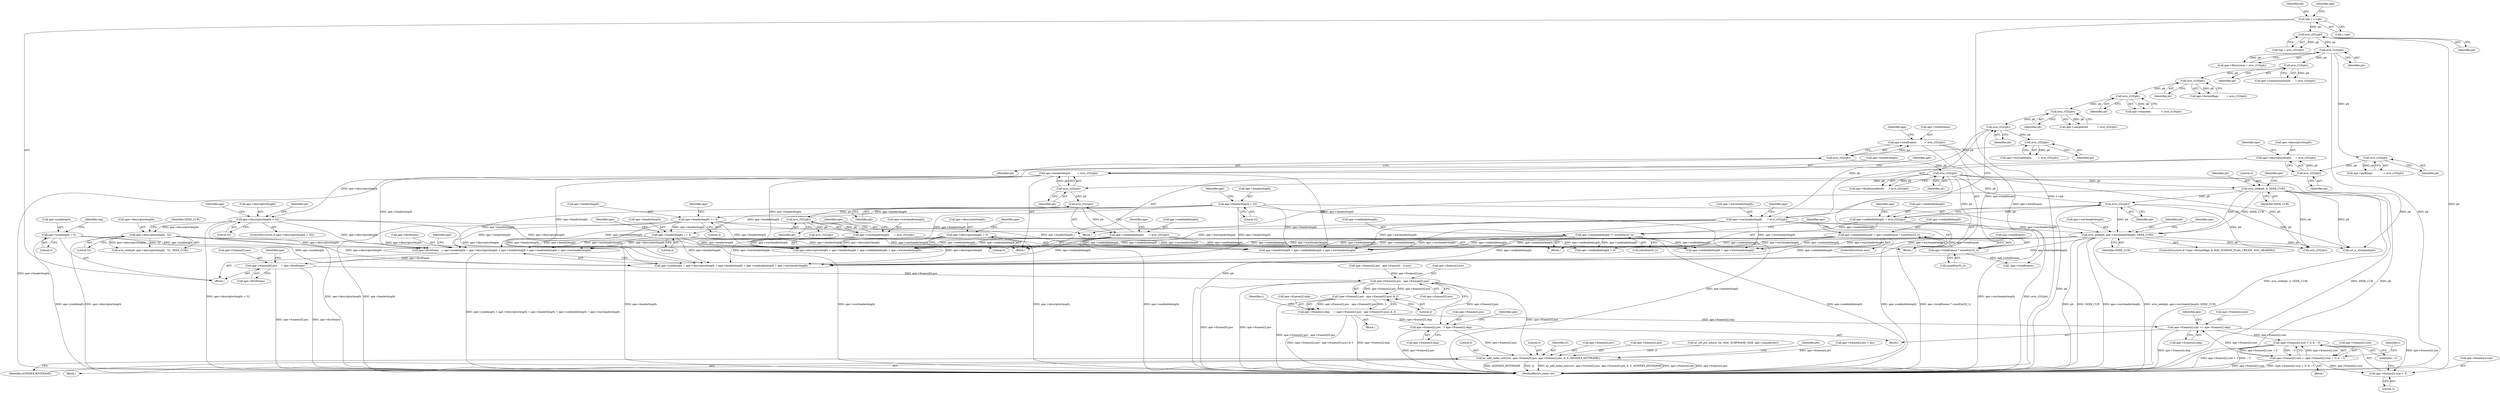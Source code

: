 digraph "0_FFmpeg_8312e3fc9041027a33c8bc667bb99740fdf41dd5@array" {
"1000649" [label="(Call,ape->frames[0].pos     = ape->firstframe)"];
"1000558" [label="(Call,ape->firstframe   = ape->junklength + ape->descriptorlength + ape->headerlength + ape->seektablelength + ape->wavheaderlength)"];
"1000129" [label="(Call,ape->junklength = 0)"];
"1000312" [label="(Call,ape->descriptorlength = 0)"];
"1000256" [label="(Call,ape->descriptorlength - 52)"];
"1000249" [label="(Call,ape->descriptorlength > 52)"];
"1000200" [label="(Call,ape->descriptorlength     = avio_rl32(pb))"];
"1000204" [label="(Call,avio_rl32(pb))"];
"1000198" [label="(Call,avio_rl16(pb))"];
"1000153" [label="(Call,avio_rl16(pb))"];
"1000136" [label="(Call,avio_rl32(pb))"];
"1000113" [label="(Call,*pb = s->pb)"];
"1000317" [label="(Call,ape->headerlength = 32)"];
"1000381" [label="(Call,ape->headerlength += 4)"];
"1000399" [label="(Call,ape->headerlength += 4)"];
"1000206" [label="(Call,ape->headerlength         = avio_rl32(pb))"];
"1000210" [label="(Call,avio_rl32(pb))"];
"1000404" [label="(Call,ape->seektablelength *= sizeof(int32_t))"];
"1000393" [label="(Call,ape->seektablelength = avio_rl32(pb))"];
"1000397" [label="(Call,avio_rl32(pb))"];
"1000368" [label="(Call,avio_rl32(pb))"];
"1000362" [label="(Call,avio_rl32(pb))"];
"1000356" [label="(Call,avio_rl32(pb))"];
"1000350" [label="(Call,avio_rl32(pb))"];
"1000344" [label="(Call,avio_rl32(pb))"];
"1000338" [label="(Call,avio_rl16(pb))"];
"1000332" [label="(Call,avio_rl16(pb))"];
"1000326" [label="(Call,avio_rl16(pb))"];
"1000377" [label="(Call,avio_seek(pb, 4, SEEK_CUR))"];
"1000411" [label="(Call,ape->seektablelength = ape->totalframes * sizeof(int32_t))"];
"1000415" [label="(Call,ape->totalframes * sizeof(int32_t))"];
"1000358" [label="(Call,ape->totalframes          = avio_rl32(pb))"];
"1000212" [label="(Call,ape->seektablelength      = avio_rl32(pb))"];
"1000216" [label="(Call,avio_rl32(pb))"];
"1000218" [label="(Call,ape->wavheaderlength      = avio_rl32(pb))"];
"1000222" [label="(Call,avio_rl32(pb))"];
"1000346" [label="(Call,ape->wavheaderlength      = avio_rl32(pb))"];
"1000500" [label="(Call,avio_seek(pb, ape->wavheaderlength, SEEK_CUR))"];
"1000752" [label="(Call,ape->frames[i].pos - ape->frames[0].pos)"];
"1000751" [label="(Call,(ape->frames[i].pos - ape->frames[0].pos) & 3)"];
"1000743" [label="(Call,ape->frames[i].skip     = (ape->frames[i].pos - ape->frames[0].pos) & 3)"];
"1000821" [label="(Call,ape->frames[i].pos  -= ape->frames[i].skip)"];
"1001093" [label="(Call,av_add_index_entry(st, ape->frames[i].pos, ape->frames[i].pts, 0, 0, AVINDEX_KEYFRAME))"];
"1000836" [label="(Call,ape->frames[i].size += ape->frames[i].skip)"];
"1000859" [label="(Call,(ape->frames[i].size + 3) & ~3)"];
"1000851" [label="(Call,ape->frames[i].size = (ape->frames[i].size + 3) & ~3)"];
"1000860" [label="(Call,ape->frames[i].size + 3)"];
"1000509" [label="(Identifier,ape)"];
"1000326" [label="(Call,avio_rl16(pb))"];
"1000385" [label="(Literal,4)"];
"1000220" [label="(Identifier,ape)"];
"1000311" [label="(Block,)"];
"1000362" [label="(Call,avio_rl32(pb))"];
"1000257" [label="(Call,ape->descriptorlength)"];
"1000212" [label="(Call,ape->seektablelength      = avio_rl32(pb))"];
"1000137" [label="(Identifier,pb)"];
"1000381" [label="(Call,ape->headerlength += 4)"];
"1000380" [label="(Identifier,SEEK_CUR)"];
"1000213" [label="(Call,ape->seektablelength)"];
"1000505" [label="(Identifier,SEEK_CUR)"];
"1000210" [label="(Call,avio_rl32(pb))"];
"1001094" [label="(Identifier,st)"];
"1000219" [label="(Call,ape->wavheaderlength)"];
"1000855" [label="(Identifier,ape)"];
"1000861" [label="(Call,ape->frames[i].size)"];
"1000346" [label="(Call,ape->wavheaderlength      = avio_rl32(pb))"];
"1000664" [label="(Identifier,ape)"];
"1000404" [label="(Call,ape->seektablelength *= sizeof(int32_t))"];
"1000211" [label="(Identifier,pb)"];
"1000726" [label="(Call,ape->frames[i].pos - ape->frames[i - 1].pos)"];
"1000217" [label="(Identifier,pb)"];
"1000410" [label="(ControlStructure,else)"];
"1000344" [label="(Call,avio_rl32(pb))"];
"1000690" [label="(Identifier,i)"];
"1000753" [label="(Call,ape->frames[i].pos)"];
"1000228" [label="(Call,avio_rl32(pb))"];
"1000822" [label="(Call,ape->frames[i].pos)"];
"1000154" [label="(Identifier,pb)"];
"1000115" [label="(Call,s->pb)"];
"1000313" [label="(Call,ape->descriptorlength)"];
"1000114" [label="(Identifier,pb)"];
"1000647" [label="(Call,avio_rl32(pb))"];
"1000821" [label="(Call,ape->frames[i].pos  -= ape->frames[i].skip)"];
"1001102" [label="(Call,ape->frames[i].pts)"];
"1000356" [label="(Call,avio_rl32(pb))"];
"1000328" [label="(Call,ape->formatflags          = avio_rl16(pb))"];
"1000379" [label="(Literal,4)"];
"1000352" [label="(Call,ape->wavtaillength        = avio_rl32(pb))"];
"1001095" [label="(Call,ape->frames[i].pos)"];
"1000811" [label="(Block,)"];
"1001014" [label="(Call,av_set_pts_info(st, 64, MAC_SUBFRAME_SIZE, ape->samplerate))"];
"1000321" [label="(Literal,32)"];
"1000319" [label="(Identifier,ape)"];
"1000649" [label="(Call,ape->frames[0].pos     = ape->firstframe)"];
"1000401" [label="(Identifier,ape)"];
"1000334" [label="(Call,ape->channels             = avio_rl16(pb))"];
"1000256" [label="(Call,ape->descriptorlength - 52)"];
"1000398" [label="(Identifier,pb)"];
"1000206" [label="(Call,ape->headerlength         = avio_rl32(pb))"];
"1000205" [label="(Identifier,pb)"];
"1000752" [label="(Call,ape->frames[i].pos - ape->frames[0].pos)"];
"1000248" [label="(ControlStructure,if (ape->descriptorlength > 52))"];
"1000760" [label="(Call,ape->frames[0].pos)"];
"1000837" [label="(Call,ape->frames[i].size)"];
"1001113" [label="(Identifier,pts)"];
"1000340" [label="(Call,ape->samplerate           = avio_rl32(pb))"];
"1000120" [label="(Identifier,ape)"];
"1000406" [label="(Identifier,ape)"];
"1000650" [label="(Call,ape->frames[0].pos)"];
"1000136" [label="(Call,avio_rl32(pb))"];
"1000216" [label="(Call,avio_rl32(pb))"];
"1000200" [label="(Call,ape->descriptorlength     = avio_rl32(pb))"];
"1000264" [label="(Identifier,ape)"];
"1000836" [label="(Call,ape->frames[i].size += ape->frames[i].skip)"];
"1000852" [label="(Call,ape->frames[i].size)"];
"1000149" [label="(Call,ape->fileversion = avio_rl16(pb))"];
"1000400" [label="(Call,ape->headerlength)"];
"1000869" [label="(Identifier,~3)"];
"1000383" [label="(Identifier,ape)"];
"1000226" [label="(Identifier,ape)"];
"1000260" [label="(Literal,52)"];
"1000558" [label="(Call,ape->firstframe   = ape->junklength + ape->descriptorlength + ape->headerlength + ape->seektablelength + ape->wavheaderlength)"];
"1000405" [label="(Call,ape->seektablelength)"];
"1000378" [label="(Identifier,pb)"];
"1000351" [label="(Identifier,pb)"];
"1000318" [label="(Call,ape->headerlength)"];
"1000859" [label="(Call,(ape->frames[i].size + 3) & ~3)"];
"1000250" [label="(Call,ape->descriptorlength)"];
"1000345" [label="(Identifier,pb)"];
"1000767" [label="(Literal,3)"];
"1000130" [label="(Call,ape->junklength)"];
"1000810" [label="(Identifier,i)"];
"1000249" [label="(Call,ape->descriptorlength > 52)"];
"1000222" [label="(Call,avio_rl32(pb))"];
"1000840" [label="(Identifier,ape)"];
"1000111" [label="(Block,)"];
"1000204" [label="(Call,avio_rl32(pb))"];
"1000574" [label="(Call,ape->seektablelength + ape->wavheaderlength)"];
"1000359" [label="(Call,ape->totalframes)"];
"1001083" [label="(Block,)"];
"1000875" [label="(Call,url_is_streamed(pb))"];
"1000829" [label="(Call,ape->frames[i].skip)"];
"1000354" [label="(Identifier,ape)"];
"1000393" [label="(Call,ape->seektablelength = avio_rl32(pb))"];
"1000376" [label="(Block,)"];
"1000744" [label="(Call,ape->frames[i].skip)"];
"1000153" [label="(Call,avio_rl16(pb))"];
"1000133" [label="(Literal,0)"];
"1000860" [label="(Call,ape->frames[i].size + 3)"];
"1000613" [label="(Call,ape->seektablelength > 0)"];
"1000347" [label="(Call,ape->wavheaderlength)"];
"1000253" [label="(Literal,52)"];
"1000338" [label="(Call,avio_rl16(pb))"];
"1000507" [label="(Call,!ape->totalframes)"];
"1001111" [label="(Identifier,AVINDEX_KEYFRAME)"];
"1000358" [label="(Call,ape->totalframes          = avio_rl32(pb))"];
"1000368" [label="(Call,avio_rl32(pb))"];
"1000134" [label="(Call,tag = avio_rl32(pb))"];
"1000408" [label="(Call,sizeof(int32_t))"];
"1000657" [label="(Call,ape->firstframe)"];
"1000317" [label="(Call,ape->headerlength = 32)"];
"1000394" [label="(Call,ape->seektablelength)"];
"1000208" [label="(Identifier,ape)"];
"1000403" [label="(Literal,4)"];
"1000389" [label="(Identifier,ape)"];
"1000392" [label="(Block,)"];
"1000324" [label="(Identifier,ape)"];
"1000364" [label="(Call,ape->finalframeblocks     = avio_rl32(pb))"];
"1000254" [label="(Call,avio_seek(pb, ape->descriptorlength - 52, SEEK_CUR))"];
"1000369" [label="(Identifier,pb)"];
"1000327" [label="(Identifier,pb)"];
"1000382" [label="(Call,ape->headerlength)"];
"1000198" [label="(Call,avio_rl16(pb))"];
"1000562" [label="(Call,ape->junklength + ape->descriptorlength + ape->headerlength + ape->seektablelength + ape->wavheaderlength)"];
"1000559" [label="(Call,ape->firstframe)"];
"1000691" [label="(Block,)"];
"1001084" [label="(Call,ape->frames[i].pts = pts)"];
"1000316" [label="(Literal,0)"];
"1000500" [label="(Call,avio_seek(pb, ape->wavheaderlength, SEEK_CUR))"];
"1000570" [label="(Call,ape->headerlength + ape->seektablelength + ape->wavheaderlength)"];
"1000411" [label="(Call,ape->seektablelength = ape->totalframes * sizeof(int32_t))"];
"1000424" [label="(Identifier,ape)"];
"1000223" [label="(Identifier,pb)"];
"1000194" [label="(Call,ape->padding1             = avio_rl16(pb))"];
"1000416" [label="(Call,ape->totalframes)"];
"1000332" [label="(Call,avio_rl16(pb))"];
"1000868" [label="(Literal,3)"];
"1000502" [label="(Call,ape->wavheaderlength)"];
"1000851" [label="(Call,ape->frames[i].size = (ape->frames[i].size + 3) & ~3)"];
"1001093" [label="(Call,av_add_index_entry(st, ape->frames[i].pos, ape->frames[i].pts, 0, 0, AVINDEX_KEYFRAME))"];
"1000113" [label="(Call,*pb = s->pb)"];
"1000751" [label="(Call,(ape->frames[i].pos - ape->frames[0].pos) & 3)"];
"1000743" [label="(Call,ape->frames[i].skip     = (ape->frames[i].pos - ape->frames[0].pos) & 3)"];
"1000820" [label="(Block,)"];
"1000135" [label="(Identifier,tag)"];
"1000214" [label="(Identifier,ape)"];
"1000312" [label="(Call,ape->descriptorlength = 0)"];
"1000501" [label="(Identifier,pb)"];
"1000419" [label="(Call,sizeof(int32_t))"];
"1000129" [label="(Call,ape->junklength = 0)"];
"1000207" [label="(Call,ape->headerlength)"];
"1000377" [label="(Call,avio_seek(pb, 4, SEEK_CUR))"];
"1000255" [label="(Identifier,pb)"];
"1000322" [label="(Call,ape->compressiontype      = avio_rl16(pb))"];
"1000397" [label="(Call,avio_rl32(pb))"];
"1000350" [label="(Call,avio_rl32(pb))"];
"1000493" [label="(ControlStructure,if (!(ape->formatflags & MAC_FORMAT_FLAG_CREATE_WAV_HEADER)))"];
"1000399" [label="(Call,ape->headerlength += 4)"];
"1000201" [label="(Call,ape->descriptorlength)"];
"1000261" [label="(Identifier,SEEK_CUR)"];
"1000412" [label="(Call,ape->seektablelength)"];
"1000357" [label="(Identifier,pb)"];
"1000218" [label="(Call,ape->wavheaderlength      = avio_rl32(pb))"];
"1000333" [label="(Identifier,pb)"];
"1000566" [label="(Call,ape->descriptorlength + ape->headerlength + ape->seektablelength + ape->wavheaderlength)"];
"1001121" [label="(MethodReturn,static int)"];
"1000339" [label="(Identifier,pb)"];
"1000415" [label="(Call,ape->totalframes * sizeof(int32_t))"];
"1001109" [label="(Literal,0)"];
"1000844" [label="(Call,ape->frames[i].skip)"];
"1000199" [label="(Identifier,pb)"];
"1000193" [label="(Block,)"];
"1000363" [label="(Identifier,pb)"];
"1000583" [label="(Identifier,ape)"];
"1001110" [label="(Literal,0)"];
"1000366" [label="(Identifier,ape)"];
"1000649" -> "1000111"  [label="AST: "];
"1000649" -> "1000657"  [label="CFG: "];
"1000650" -> "1000649"  [label="AST: "];
"1000657" -> "1000649"  [label="AST: "];
"1000664" -> "1000649"  [label="CFG: "];
"1000649" -> "1001121"  [label="DDG: ape->frames[0].pos"];
"1000649" -> "1001121"  [label="DDG: ape->firstframe"];
"1000558" -> "1000649"  [label="DDG: ape->firstframe"];
"1000649" -> "1000752"  [label="DDG: ape->frames[0].pos"];
"1000558" -> "1000111"  [label="AST: "];
"1000558" -> "1000562"  [label="CFG: "];
"1000559" -> "1000558"  [label="AST: "];
"1000562" -> "1000558"  [label="AST: "];
"1000583" -> "1000558"  [label="CFG: "];
"1000558" -> "1001121"  [label="DDG: ape->junklength + ape->descriptorlength + ape->headerlength + ape->seektablelength + ape->wavheaderlength"];
"1000129" -> "1000558"  [label="DDG: ape->junklength"];
"1000312" -> "1000558"  [label="DDG: ape->descriptorlength"];
"1000256" -> "1000558"  [label="DDG: ape->descriptorlength"];
"1000249" -> "1000558"  [label="DDG: ape->descriptorlength"];
"1000317" -> "1000558"  [label="DDG: ape->headerlength"];
"1000381" -> "1000558"  [label="DDG: ape->headerlength"];
"1000399" -> "1000558"  [label="DDG: ape->headerlength"];
"1000206" -> "1000558"  [label="DDG: ape->headerlength"];
"1000404" -> "1000558"  [label="DDG: ape->seektablelength"];
"1000411" -> "1000558"  [label="DDG: ape->seektablelength"];
"1000212" -> "1000558"  [label="DDG: ape->seektablelength"];
"1000218" -> "1000558"  [label="DDG: ape->wavheaderlength"];
"1000346" -> "1000558"  [label="DDG: ape->wavheaderlength"];
"1000500" -> "1000558"  [label="DDG: ape->wavheaderlength"];
"1000129" -> "1000111"  [label="AST: "];
"1000129" -> "1000133"  [label="CFG: "];
"1000130" -> "1000129"  [label="AST: "];
"1000133" -> "1000129"  [label="AST: "];
"1000135" -> "1000129"  [label="CFG: "];
"1000129" -> "1001121"  [label="DDG: ape->junklength"];
"1000129" -> "1000562"  [label="DDG: ape->junklength"];
"1000312" -> "1000311"  [label="AST: "];
"1000312" -> "1000316"  [label="CFG: "];
"1000313" -> "1000312"  [label="AST: "];
"1000316" -> "1000312"  [label="AST: "];
"1000319" -> "1000312"  [label="CFG: "];
"1000312" -> "1001121"  [label="DDG: ape->descriptorlength"];
"1000312" -> "1000562"  [label="DDG: ape->descriptorlength"];
"1000312" -> "1000566"  [label="DDG: ape->descriptorlength"];
"1000256" -> "1000254"  [label="AST: "];
"1000256" -> "1000260"  [label="CFG: "];
"1000257" -> "1000256"  [label="AST: "];
"1000260" -> "1000256"  [label="AST: "];
"1000261" -> "1000256"  [label="CFG: "];
"1000256" -> "1001121"  [label="DDG: ape->descriptorlength"];
"1000256" -> "1000254"  [label="DDG: ape->descriptorlength"];
"1000256" -> "1000254"  [label="DDG: 52"];
"1000249" -> "1000256"  [label="DDG: ape->descriptorlength"];
"1000256" -> "1000562"  [label="DDG: ape->descriptorlength"];
"1000256" -> "1000566"  [label="DDG: ape->descriptorlength"];
"1000249" -> "1000248"  [label="AST: "];
"1000249" -> "1000253"  [label="CFG: "];
"1000250" -> "1000249"  [label="AST: "];
"1000253" -> "1000249"  [label="AST: "];
"1000255" -> "1000249"  [label="CFG: "];
"1000264" -> "1000249"  [label="CFG: "];
"1000249" -> "1001121"  [label="DDG: ape->descriptorlength"];
"1000249" -> "1001121"  [label="DDG: ape->descriptorlength > 52"];
"1000200" -> "1000249"  [label="DDG: ape->descriptorlength"];
"1000249" -> "1000562"  [label="DDG: ape->descriptorlength"];
"1000249" -> "1000566"  [label="DDG: ape->descriptorlength"];
"1000200" -> "1000193"  [label="AST: "];
"1000200" -> "1000204"  [label="CFG: "];
"1000201" -> "1000200"  [label="AST: "];
"1000204" -> "1000200"  [label="AST: "];
"1000208" -> "1000200"  [label="CFG: "];
"1000204" -> "1000200"  [label="DDG: pb"];
"1000204" -> "1000205"  [label="CFG: "];
"1000205" -> "1000204"  [label="AST: "];
"1000198" -> "1000204"  [label="DDG: pb"];
"1000204" -> "1000210"  [label="DDG: pb"];
"1000198" -> "1000194"  [label="AST: "];
"1000198" -> "1000199"  [label="CFG: "];
"1000199" -> "1000198"  [label="AST: "];
"1000194" -> "1000198"  [label="CFG: "];
"1000198" -> "1000194"  [label="DDG: pb"];
"1000153" -> "1000198"  [label="DDG: pb"];
"1000153" -> "1000149"  [label="AST: "];
"1000153" -> "1000154"  [label="CFG: "];
"1000154" -> "1000153"  [label="AST: "];
"1000149" -> "1000153"  [label="CFG: "];
"1000153" -> "1001121"  [label="DDG: pb"];
"1000153" -> "1000149"  [label="DDG: pb"];
"1000136" -> "1000153"  [label="DDG: pb"];
"1000153" -> "1000326"  [label="DDG: pb"];
"1000136" -> "1000134"  [label="AST: "];
"1000136" -> "1000137"  [label="CFG: "];
"1000137" -> "1000136"  [label="AST: "];
"1000134" -> "1000136"  [label="CFG: "];
"1000136" -> "1001121"  [label="DDG: pb"];
"1000136" -> "1000134"  [label="DDG: pb"];
"1000113" -> "1000136"  [label="DDG: pb"];
"1000113" -> "1000111"  [label="AST: "];
"1000113" -> "1000115"  [label="CFG: "];
"1000114" -> "1000113"  [label="AST: "];
"1000115" -> "1000113"  [label="AST: "];
"1000120" -> "1000113"  [label="CFG: "];
"1000113" -> "1001121"  [label="DDG: s->pb"];
"1000317" -> "1000311"  [label="AST: "];
"1000317" -> "1000321"  [label="CFG: "];
"1000318" -> "1000317"  [label="AST: "];
"1000321" -> "1000317"  [label="AST: "];
"1000324" -> "1000317"  [label="CFG: "];
"1000317" -> "1001121"  [label="DDG: ape->headerlength"];
"1000317" -> "1000381"  [label="DDG: ape->headerlength"];
"1000317" -> "1000399"  [label="DDG: ape->headerlength"];
"1000317" -> "1000562"  [label="DDG: ape->headerlength"];
"1000317" -> "1000566"  [label="DDG: ape->headerlength"];
"1000317" -> "1000570"  [label="DDG: ape->headerlength"];
"1000381" -> "1000376"  [label="AST: "];
"1000381" -> "1000385"  [label="CFG: "];
"1000382" -> "1000381"  [label="AST: "];
"1000385" -> "1000381"  [label="AST: "];
"1000389" -> "1000381"  [label="CFG: "];
"1000381" -> "1001121"  [label="DDG: ape->headerlength"];
"1000381" -> "1000399"  [label="DDG: ape->headerlength"];
"1000381" -> "1000562"  [label="DDG: ape->headerlength"];
"1000381" -> "1000566"  [label="DDG: ape->headerlength"];
"1000381" -> "1000570"  [label="DDG: ape->headerlength"];
"1000399" -> "1000392"  [label="AST: "];
"1000399" -> "1000403"  [label="CFG: "];
"1000400" -> "1000399"  [label="AST: "];
"1000403" -> "1000399"  [label="AST: "];
"1000406" -> "1000399"  [label="CFG: "];
"1000399" -> "1001121"  [label="DDG: ape->headerlength"];
"1000399" -> "1000562"  [label="DDG: ape->headerlength"];
"1000399" -> "1000566"  [label="DDG: ape->headerlength"];
"1000399" -> "1000570"  [label="DDG: ape->headerlength"];
"1000206" -> "1000193"  [label="AST: "];
"1000206" -> "1000210"  [label="CFG: "];
"1000207" -> "1000206"  [label="AST: "];
"1000210" -> "1000206"  [label="AST: "];
"1000214" -> "1000206"  [label="CFG: "];
"1000206" -> "1001121"  [label="DDG: ape->headerlength"];
"1000210" -> "1000206"  [label="DDG: pb"];
"1000206" -> "1000562"  [label="DDG: ape->headerlength"];
"1000206" -> "1000566"  [label="DDG: ape->headerlength"];
"1000206" -> "1000570"  [label="DDG: ape->headerlength"];
"1000210" -> "1000211"  [label="CFG: "];
"1000211" -> "1000210"  [label="AST: "];
"1000210" -> "1000216"  [label="DDG: pb"];
"1000404" -> "1000392"  [label="AST: "];
"1000404" -> "1000408"  [label="CFG: "];
"1000405" -> "1000404"  [label="AST: "];
"1000408" -> "1000404"  [label="AST: "];
"1000424" -> "1000404"  [label="CFG: "];
"1000404" -> "1001121"  [label="DDG: ape->seektablelength"];
"1000393" -> "1000404"  [label="DDG: ape->seektablelength"];
"1000404" -> "1000562"  [label="DDG: ape->seektablelength"];
"1000404" -> "1000566"  [label="DDG: ape->seektablelength"];
"1000404" -> "1000570"  [label="DDG: ape->seektablelength"];
"1000404" -> "1000574"  [label="DDG: ape->seektablelength"];
"1000404" -> "1000613"  [label="DDG: ape->seektablelength"];
"1000393" -> "1000392"  [label="AST: "];
"1000393" -> "1000397"  [label="CFG: "];
"1000394" -> "1000393"  [label="AST: "];
"1000397" -> "1000393"  [label="AST: "];
"1000401" -> "1000393"  [label="CFG: "];
"1000393" -> "1001121"  [label="DDG: avio_rl32(pb)"];
"1000397" -> "1000393"  [label="DDG: pb"];
"1000397" -> "1000398"  [label="CFG: "];
"1000398" -> "1000397"  [label="AST: "];
"1000397" -> "1001121"  [label="DDG: pb"];
"1000368" -> "1000397"  [label="DDG: pb"];
"1000377" -> "1000397"  [label="DDG: pb"];
"1000397" -> "1000500"  [label="DDG: pb"];
"1000397" -> "1000647"  [label="DDG: pb"];
"1000397" -> "1000875"  [label="DDG: pb"];
"1000368" -> "1000364"  [label="AST: "];
"1000368" -> "1000369"  [label="CFG: "];
"1000369" -> "1000368"  [label="AST: "];
"1000364" -> "1000368"  [label="CFG: "];
"1000368" -> "1001121"  [label="DDG: pb"];
"1000368" -> "1000364"  [label="DDG: pb"];
"1000362" -> "1000368"  [label="DDG: pb"];
"1000368" -> "1000377"  [label="DDG: pb"];
"1000368" -> "1000500"  [label="DDG: pb"];
"1000368" -> "1000647"  [label="DDG: pb"];
"1000368" -> "1000875"  [label="DDG: pb"];
"1000362" -> "1000358"  [label="AST: "];
"1000362" -> "1000363"  [label="CFG: "];
"1000363" -> "1000362"  [label="AST: "];
"1000358" -> "1000362"  [label="CFG: "];
"1000362" -> "1000358"  [label="DDG: pb"];
"1000356" -> "1000362"  [label="DDG: pb"];
"1000356" -> "1000352"  [label="AST: "];
"1000356" -> "1000357"  [label="CFG: "];
"1000357" -> "1000356"  [label="AST: "];
"1000352" -> "1000356"  [label="CFG: "];
"1000356" -> "1000352"  [label="DDG: pb"];
"1000350" -> "1000356"  [label="DDG: pb"];
"1000350" -> "1000346"  [label="AST: "];
"1000350" -> "1000351"  [label="CFG: "];
"1000351" -> "1000350"  [label="AST: "];
"1000346" -> "1000350"  [label="CFG: "];
"1000350" -> "1000346"  [label="DDG: pb"];
"1000344" -> "1000350"  [label="DDG: pb"];
"1000344" -> "1000340"  [label="AST: "];
"1000344" -> "1000345"  [label="CFG: "];
"1000345" -> "1000344"  [label="AST: "];
"1000340" -> "1000344"  [label="CFG: "];
"1000344" -> "1000340"  [label="DDG: pb"];
"1000338" -> "1000344"  [label="DDG: pb"];
"1000338" -> "1000334"  [label="AST: "];
"1000338" -> "1000339"  [label="CFG: "];
"1000339" -> "1000338"  [label="AST: "];
"1000334" -> "1000338"  [label="CFG: "];
"1000338" -> "1000334"  [label="DDG: pb"];
"1000332" -> "1000338"  [label="DDG: pb"];
"1000332" -> "1000328"  [label="AST: "];
"1000332" -> "1000333"  [label="CFG: "];
"1000333" -> "1000332"  [label="AST: "];
"1000328" -> "1000332"  [label="CFG: "];
"1000332" -> "1000328"  [label="DDG: pb"];
"1000326" -> "1000332"  [label="DDG: pb"];
"1000326" -> "1000322"  [label="AST: "];
"1000326" -> "1000327"  [label="CFG: "];
"1000327" -> "1000326"  [label="AST: "];
"1000322" -> "1000326"  [label="CFG: "];
"1000326" -> "1000322"  [label="DDG: pb"];
"1000377" -> "1000376"  [label="AST: "];
"1000377" -> "1000380"  [label="CFG: "];
"1000378" -> "1000377"  [label="AST: "];
"1000379" -> "1000377"  [label="AST: "];
"1000380" -> "1000377"  [label="AST: "];
"1000383" -> "1000377"  [label="CFG: "];
"1000377" -> "1001121"  [label="DDG: avio_seek(pb, 4, SEEK_CUR)"];
"1000377" -> "1001121"  [label="DDG: SEEK_CUR"];
"1000377" -> "1001121"  [label="DDG: pb"];
"1000377" -> "1000500"  [label="DDG: pb"];
"1000377" -> "1000500"  [label="DDG: SEEK_CUR"];
"1000377" -> "1000647"  [label="DDG: pb"];
"1000377" -> "1000875"  [label="DDG: pb"];
"1000411" -> "1000410"  [label="AST: "];
"1000411" -> "1000415"  [label="CFG: "];
"1000412" -> "1000411"  [label="AST: "];
"1000415" -> "1000411"  [label="AST: "];
"1000424" -> "1000411"  [label="CFG: "];
"1000411" -> "1001121"  [label="DDG: ape->seektablelength"];
"1000411" -> "1001121"  [label="DDG: ape->totalframes * sizeof(int32_t)"];
"1000415" -> "1000411"  [label="DDG: ape->totalframes"];
"1000411" -> "1000562"  [label="DDG: ape->seektablelength"];
"1000411" -> "1000566"  [label="DDG: ape->seektablelength"];
"1000411" -> "1000570"  [label="DDG: ape->seektablelength"];
"1000411" -> "1000574"  [label="DDG: ape->seektablelength"];
"1000411" -> "1000613"  [label="DDG: ape->seektablelength"];
"1000415" -> "1000419"  [label="CFG: "];
"1000416" -> "1000415"  [label="AST: "];
"1000419" -> "1000415"  [label="AST: "];
"1000358" -> "1000415"  [label="DDG: ape->totalframes"];
"1000415" -> "1000507"  [label="DDG: ape->totalframes"];
"1000358" -> "1000311"  [label="AST: "];
"1000359" -> "1000358"  [label="AST: "];
"1000366" -> "1000358"  [label="CFG: "];
"1000358" -> "1000507"  [label="DDG: ape->totalframes"];
"1000212" -> "1000193"  [label="AST: "];
"1000212" -> "1000216"  [label="CFG: "];
"1000213" -> "1000212"  [label="AST: "];
"1000216" -> "1000212"  [label="AST: "];
"1000220" -> "1000212"  [label="CFG: "];
"1000212" -> "1001121"  [label="DDG: ape->seektablelength"];
"1000216" -> "1000212"  [label="DDG: pb"];
"1000212" -> "1000562"  [label="DDG: ape->seektablelength"];
"1000212" -> "1000566"  [label="DDG: ape->seektablelength"];
"1000212" -> "1000570"  [label="DDG: ape->seektablelength"];
"1000212" -> "1000574"  [label="DDG: ape->seektablelength"];
"1000212" -> "1000613"  [label="DDG: ape->seektablelength"];
"1000216" -> "1000217"  [label="CFG: "];
"1000217" -> "1000216"  [label="AST: "];
"1000216" -> "1000222"  [label="DDG: pb"];
"1000218" -> "1000193"  [label="AST: "];
"1000218" -> "1000222"  [label="CFG: "];
"1000219" -> "1000218"  [label="AST: "];
"1000222" -> "1000218"  [label="AST: "];
"1000226" -> "1000218"  [label="CFG: "];
"1000218" -> "1001121"  [label="DDG: ape->wavheaderlength"];
"1000222" -> "1000218"  [label="DDG: pb"];
"1000218" -> "1000562"  [label="DDG: ape->wavheaderlength"];
"1000218" -> "1000566"  [label="DDG: ape->wavheaderlength"];
"1000218" -> "1000570"  [label="DDG: ape->wavheaderlength"];
"1000218" -> "1000574"  [label="DDG: ape->wavheaderlength"];
"1000222" -> "1000223"  [label="CFG: "];
"1000223" -> "1000222"  [label="AST: "];
"1000222" -> "1000228"  [label="DDG: pb"];
"1000346" -> "1000311"  [label="AST: "];
"1000347" -> "1000346"  [label="AST: "];
"1000354" -> "1000346"  [label="CFG: "];
"1000346" -> "1001121"  [label="DDG: ape->wavheaderlength"];
"1000346" -> "1000500"  [label="DDG: ape->wavheaderlength"];
"1000346" -> "1000562"  [label="DDG: ape->wavheaderlength"];
"1000346" -> "1000566"  [label="DDG: ape->wavheaderlength"];
"1000346" -> "1000570"  [label="DDG: ape->wavheaderlength"];
"1000346" -> "1000574"  [label="DDG: ape->wavheaderlength"];
"1000500" -> "1000493"  [label="AST: "];
"1000500" -> "1000505"  [label="CFG: "];
"1000501" -> "1000500"  [label="AST: "];
"1000502" -> "1000500"  [label="AST: "];
"1000505" -> "1000500"  [label="AST: "];
"1000509" -> "1000500"  [label="CFG: "];
"1000500" -> "1001121"  [label="DDG: ape->wavheaderlength"];
"1000500" -> "1001121"  [label="DDG: avio_seek(pb, ape->wavheaderlength, SEEK_CUR)"];
"1000500" -> "1001121"  [label="DDG: pb"];
"1000500" -> "1001121"  [label="DDG: SEEK_CUR"];
"1000500" -> "1000562"  [label="DDG: ape->wavheaderlength"];
"1000500" -> "1000566"  [label="DDG: ape->wavheaderlength"];
"1000500" -> "1000570"  [label="DDG: ape->wavheaderlength"];
"1000500" -> "1000574"  [label="DDG: ape->wavheaderlength"];
"1000500" -> "1000647"  [label="DDG: pb"];
"1000500" -> "1000875"  [label="DDG: pb"];
"1000752" -> "1000751"  [label="AST: "];
"1000752" -> "1000760"  [label="CFG: "];
"1000753" -> "1000752"  [label="AST: "];
"1000760" -> "1000752"  [label="AST: "];
"1000767" -> "1000752"  [label="CFG: "];
"1000752" -> "1001121"  [label="DDG: ape->frames[0].pos"];
"1000752" -> "1001121"  [label="DDG: ape->frames[i].pos"];
"1000752" -> "1000751"  [label="DDG: ape->frames[i].pos"];
"1000752" -> "1000751"  [label="DDG: ape->frames[0].pos"];
"1000726" -> "1000752"  [label="DDG: ape->frames[i].pos"];
"1000752" -> "1000821"  [label="DDG: ape->frames[i].pos"];
"1000752" -> "1001093"  [label="DDG: ape->frames[i].pos"];
"1000751" -> "1000743"  [label="AST: "];
"1000751" -> "1000767"  [label="CFG: "];
"1000767" -> "1000751"  [label="AST: "];
"1000743" -> "1000751"  [label="CFG: "];
"1000751" -> "1001121"  [label="DDG: ape->frames[i].pos - ape->frames[0].pos"];
"1000751" -> "1000743"  [label="DDG: ape->frames[i].pos - ape->frames[0].pos"];
"1000751" -> "1000743"  [label="DDG: 3"];
"1000743" -> "1000691"  [label="AST: "];
"1000744" -> "1000743"  [label="AST: "];
"1000690" -> "1000743"  [label="CFG: "];
"1000743" -> "1001121"  [label="DDG: (ape->frames[i].pos - ape->frames[0].pos) & 3"];
"1000743" -> "1001121"  [label="DDG: ape->frames[i].skip"];
"1000743" -> "1000821"  [label="DDG: ape->frames[i].skip"];
"1000743" -> "1000836"  [label="DDG: ape->frames[i].skip"];
"1000821" -> "1000820"  [label="AST: "];
"1000821" -> "1000829"  [label="CFG: "];
"1000822" -> "1000821"  [label="AST: "];
"1000829" -> "1000821"  [label="AST: "];
"1000840" -> "1000821"  [label="CFG: "];
"1000821" -> "1001121"  [label="DDG: ape->frames[i].pos"];
"1000821" -> "1001093"  [label="DDG: ape->frames[i].pos"];
"1001093" -> "1001083"  [label="AST: "];
"1001093" -> "1001111"  [label="CFG: "];
"1001094" -> "1001093"  [label="AST: "];
"1001095" -> "1001093"  [label="AST: "];
"1001102" -> "1001093"  [label="AST: "];
"1001109" -> "1001093"  [label="AST: "];
"1001110" -> "1001093"  [label="AST: "];
"1001111" -> "1001093"  [label="AST: "];
"1001113" -> "1001093"  [label="CFG: "];
"1001093" -> "1001121"  [label="DDG: AVINDEX_KEYFRAME"];
"1001093" -> "1001121"  [label="DDG: st"];
"1001093" -> "1001121"  [label="DDG: av_add_index_entry(st, ape->frames[i].pos, ape->frames[i].pts, 0, 0, AVINDEX_KEYFRAME)"];
"1001093" -> "1001121"  [label="DDG: ape->frames[i].pts"];
"1001093" -> "1001121"  [label="DDG: ape->frames[i].pos"];
"1001014" -> "1001093"  [label="DDG: st"];
"1001084" -> "1001093"  [label="DDG: ape->frames[i].pts"];
"1000836" -> "1000820"  [label="AST: "];
"1000836" -> "1000844"  [label="CFG: "];
"1000837" -> "1000836"  [label="AST: "];
"1000844" -> "1000836"  [label="AST: "];
"1000855" -> "1000836"  [label="CFG: "];
"1000836" -> "1001121"  [label="DDG: ape->frames[i].skip"];
"1000851" -> "1000836"  [label="DDG: ape->frames[i].size"];
"1000836" -> "1000859"  [label="DDG: ape->frames[i].size"];
"1000836" -> "1000860"  [label="DDG: ape->frames[i].size"];
"1000859" -> "1000851"  [label="AST: "];
"1000859" -> "1000869"  [label="CFG: "];
"1000860" -> "1000859"  [label="AST: "];
"1000869" -> "1000859"  [label="AST: "];
"1000851" -> "1000859"  [label="CFG: "];
"1000859" -> "1001121"  [label="DDG: ape->frames[i].size + 3"];
"1000859" -> "1001121"  [label="DDG: ~3"];
"1000859" -> "1000851"  [label="DDG: ape->frames[i].size + 3"];
"1000859" -> "1000851"  [label="DDG: ~3"];
"1000851" -> "1000859"  [label="DDG: ape->frames[i].size"];
"1000851" -> "1000811"  [label="AST: "];
"1000852" -> "1000851"  [label="AST: "];
"1000810" -> "1000851"  [label="CFG: "];
"1000851" -> "1001121"  [label="DDG: ape->frames[i].size"];
"1000851" -> "1001121"  [label="DDG: (ape->frames[i].size + 3) & ~3"];
"1000851" -> "1000860"  [label="DDG: ape->frames[i].size"];
"1000860" -> "1000868"  [label="CFG: "];
"1000861" -> "1000860"  [label="AST: "];
"1000868" -> "1000860"  [label="AST: "];
"1000869" -> "1000860"  [label="CFG: "];
}
